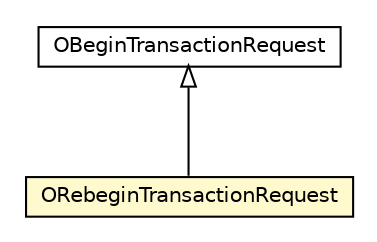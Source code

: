 #!/usr/local/bin/dot
#
# Class diagram 
# Generated by UMLGraph version R5_6-24-gf6e263 (http://www.umlgraph.org/)
#

digraph G {
	edge [fontname="Helvetica",fontsize=10,labelfontname="Helvetica",labelfontsize=10];
	node [fontname="Helvetica",fontsize=10,shape=plaintext];
	nodesep=0.25;
	ranksep=0.5;
	// com.orientechnologies.orient.client.remote.message.OBeginTransactionRequest
	c5265335 [label=<<table title="com.orientechnologies.orient.client.remote.message.OBeginTransactionRequest" border="0" cellborder="1" cellspacing="0" cellpadding="2" port="p" href="./OBeginTransactionRequest.html">
		<tr><td><table border="0" cellspacing="0" cellpadding="1">
<tr><td align="center" balign="center"> OBeginTransactionRequest </td></tr>
		</table></td></tr>
		</table>>, URL="./OBeginTransactionRequest.html", fontname="Helvetica", fontcolor="black", fontsize=10.0];
	// com.orientechnologies.orient.client.remote.message.ORebeginTransactionRequest
	c5265362 [label=<<table title="com.orientechnologies.orient.client.remote.message.ORebeginTransactionRequest" border="0" cellborder="1" cellspacing="0" cellpadding="2" port="p" bgcolor="lemonChiffon" href="./ORebeginTransactionRequest.html">
		<tr><td><table border="0" cellspacing="0" cellpadding="1">
<tr><td align="center" balign="center"> ORebeginTransactionRequest </td></tr>
		</table></td></tr>
		</table>>, URL="./ORebeginTransactionRequest.html", fontname="Helvetica", fontcolor="black", fontsize=10.0];
	//com.orientechnologies.orient.client.remote.message.ORebeginTransactionRequest extends com.orientechnologies.orient.client.remote.message.OBeginTransactionRequest
	c5265335:p -> c5265362:p [dir=back,arrowtail=empty];
}

